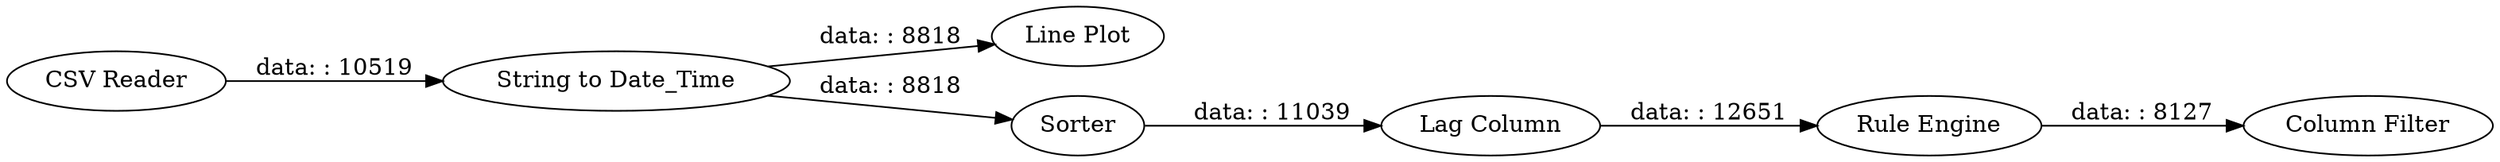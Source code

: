 digraph {
	"-4198686719178564151_7" [label="Column Filter"]
	"-4198686719178564151_3" [label="Line Plot"]
	"-4198686719178564151_1" [label="CSV Reader"]
	"-4198686719178564151_6" [label="Rule Engine"]
	"-4198686719178564151_2" [label="String to Date_Time"]
	"-4198686719178564151_4" [label=Sorter]
	"-4198686719178564151_5" [label="Lag Column"]
	"-4198686719178564151_4" -> "-4198686719178564151_5" [label="data: : 11039"]
	"-4198686719178564151_2" -> "-4198686719178564151_3" [label="data: : 8818"]
	"-4198686719178564151_6" -> "-4198686719178564151_7" [label="data: : 8127"]
	"-4198686719178564151_2" -> "-4198686719178564151_4" [label="data: : 8818"]
	"-4198686719178564151_1" -> "-4198686719178564151_2" [label="data: : 10519"]
	"-4198686719178564151_5" -> "-4198686719178564151_6" [label="data: : 12651"]
	rankdir=LR
}
